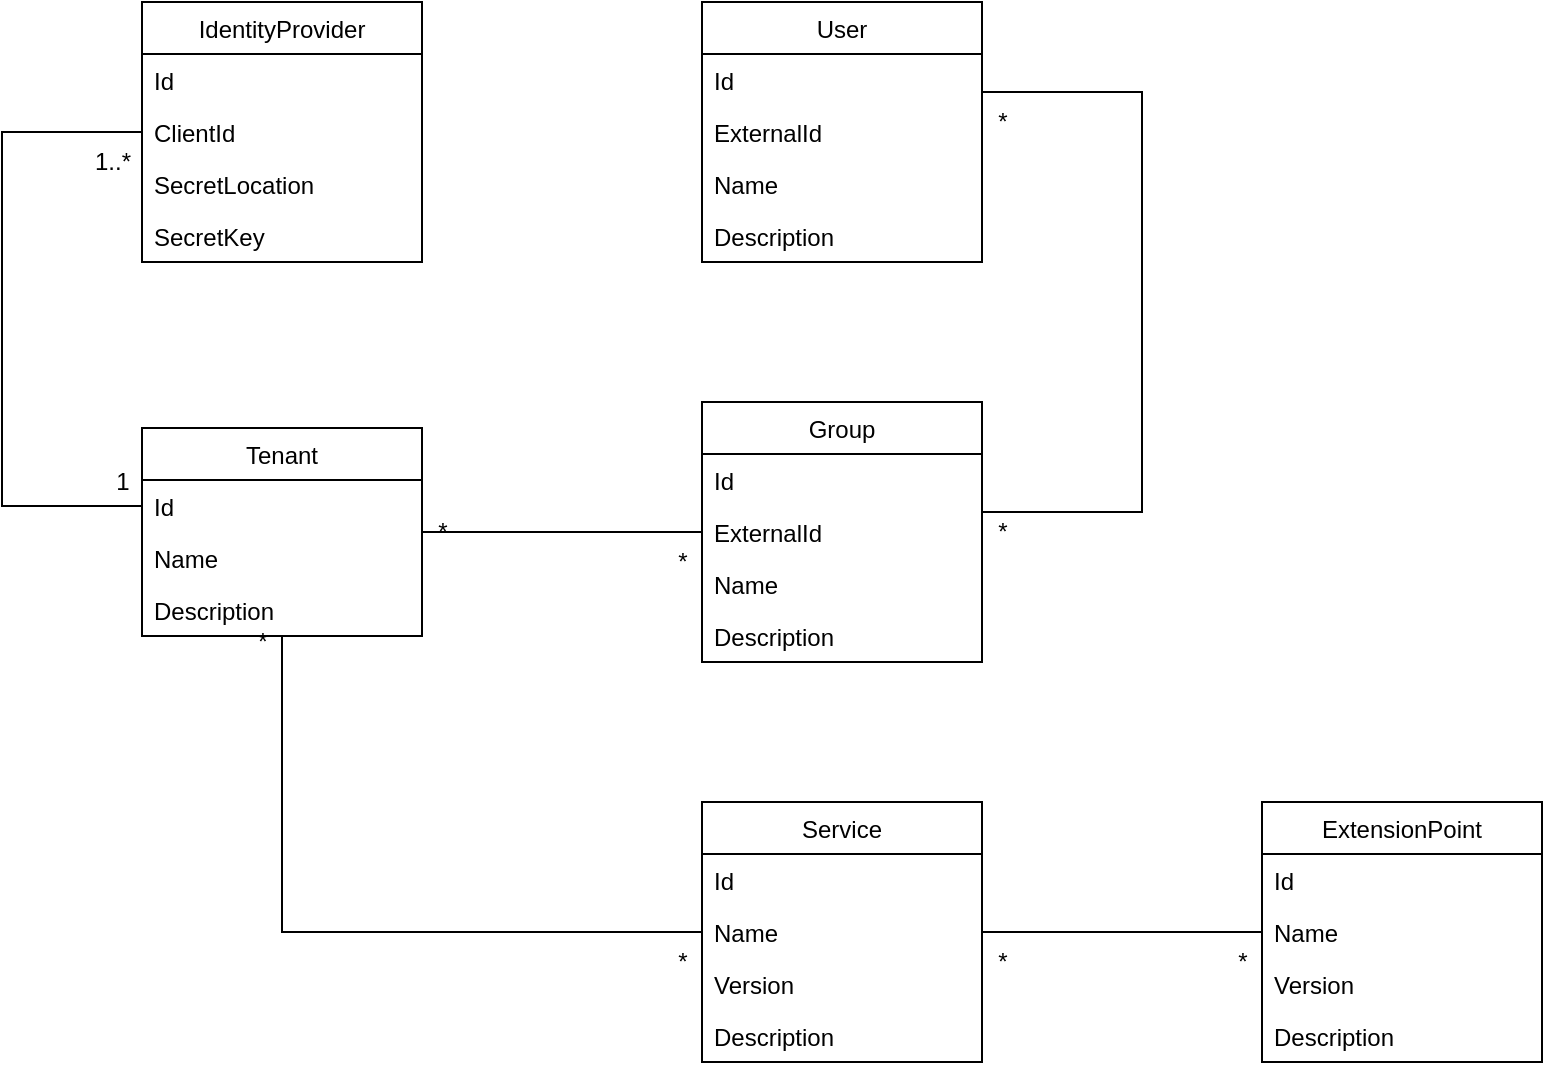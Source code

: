 <mxfile version="14.8.3" type="github">
  <diagram id="osi2iYBc9gxS-sZSW_7Z" name="Tenant Manager">
    <mxGraphModel dx="2062" dy="1122" grid="1" gridSize="10" guides="1" tooltips="1" connect="1" arrows="1" fold="1" page="1" pageScale="1" pageWidth="850" pageHeight="1100" math="0" shadow="0">
      <root>
        <mxCell id="0" />
        <mxCell id="1" parent="0" />
        <mxCell id="T4bOe-kPn4xxBbJlTrUV-41" style="edgeStyle=orthogonalEdgeStyle;rounded=0;orthogonalLoop=1;jettySize=auto;html=1;exitX=0.5;exitY=1;exitDx=0;exitDy=0;entryX=0;entryY=0.5;entryDx=0;entryDy=0;endArrow=none;endFill=0;" edge="1" parent="1" source="T4bOe-kPn4xxBbJlTrUV-1" target="T4bOe-kPn4xxBbJlTrUV-38">
          <mxGeometry relative="1" as="geometry" />
        </mxCell>
        <mxCell id="T4bOe-kPn4xxBbJlTrUV-58" style="edgeStyle=orthogonalEdgeStyle;rounded=0;orthogonalLoop=1;jettySize=auto;html=1;exitX=0;exitY=0.5;exitDx=0;exitDy=0;entryX=0;entryY=0.5;entryDx=0;entryDy=0;endArrow=none;endFill=0;" edge="1" parent="1" source="T4bOe-kPn4xxBbJlTrUV-1" target="T4bOe-kPn4xxBbJlTrUV-51">
          <mxGeometry relative="1" as="geometry">
            <Array as="points">
              <mxPoint x="50" y="412" />
              <mxPoint x="50" y="225" />
            </Array>
          </mxGeometry>
        </mxCell>
        <mxCell id="T4bOe-kPn4xxBbJlTrUV-1" value="Tenant" style="swimlane;fontStyle=0;childLayout=stackLayout;horizontal=1;startSize=26;fillColor=none;horizontalStack=0;resizeParent=1;resizeParentMax=0;resizeLast=0;collapsible=1;marginBottom=0;" vertex="1" parent="1">
          <mxGeometry x="120" y="373" width="140" height="104" as="geometry" />
        </mxCell>
        <mxCell id="T4bOe-kPn4xxBbJlTrUV-2" value="Id" style="text;strokeColor=none;fillColor=none;align=left;verticalAlign=top;spacingLeft=4;spacingRight=4;overflow=hidden;rotatable=0;points=[[0,0.5],[1,0.5]];portConstraint=eastwest;" vertex="1" parent="T4bOe-kPn4xxBbJlTrUV-1">
          <mxGeometry y="26" width="140" height="26" as="geometry" />
        </mxCell>
        <mxCell id="T4bOe-kPn4xxBbJlTrUV-6" value="Name" style="text;strokeColor=none;fillColor=none;align=left;verticalAlign=top;spacingLeft=4;spacingRight=4;overflow=hidden;rotatable=0;points=[[0,0.5],[1,0.5]];portConstraint=eastwest;" vertex="1" parent="T4bOe-kPn4xxBbJlTrUV-1">
          <mxGeometry y="52" width="140" height="26" as="geometry" />
        </mxCell>
        <mxCell id="T4bOe-kPn4xxBbJlTrUV-7" value="Description" style="text;strokeColor=none;fillColor=none;align=left;verticalAlign=top;spacingLeft=4;spacingRight=4;overflow=hidden;rotatable=0;points=[[0,0.5],[1,0.5]];portConstraint=eastwest;" vertex="1" parent="T4bOe-kPn4xxBbJlTrUV-1">
          <mxGeometry y="78" width="140" height="26" as="geometry" />
        </mxCell>
        <mxCell id="T4bOe-kPn4xxBbJlTrUV-35" style="edgeStyle=orthogonalEdgeStyle;rounded=0;orthogonalLoop=1;jettySize=auto;html=1;exitX=1;exitY=0.5;exitDx=0;exitDy=0;entryX=1;entryY=0.5;entryDx=0;entryDy=0;endArrow=none;endFill=0;" edge="1" parent="1" source="T4bOe-kPn4xxBbJlTrUV-10" target="T4bOe-kPn4xxBbJlTrUV-15">
          <mxGeometry relative="1" as="geometry">
            <Array as="points">
              <mxPoint x="620" y="415" />
              <mxPoint x="620" y="205" />
            </Array>
          </mxGeometry>
        </mxCell>
        <mxCell id="T4bOe-kPn4xxBbJlTrUV-8" value="Group" style="swimlane;fontStyle=0;childLayout=stackLayout;horizontal=1;startSize=26;fillColor=none;horizontalStack=0;resizeParent=1;resizeParentMax=0;resizeLast=0;collapsible=1;marginBottom=0;" vertex="1" parent="1">
          <mxGeometry x="400" y="360" width="140" height="130" as="geometry" />
        </mxCell>
        <mxCell id="T4bOe-kPn4xxBbJlTrUV-9" value="Id" style="text;strokeColor=none;fillColor=none;align=left;verticalAlign=top;spacingLeft=4;spacingRight=4;overflow=hidden;rotatable=0;points=[[0,0.5],[1,0.5]];portConstraint=eastwest;" vertex="1" parent="T4bOe-kPn4xxBbJlTrUV-8">
          <mxGeometry y="26" width="140" height="26" as="geometry" />
        </mxCell>
        <mxCell id="T4bOe-kPn4xxBbJlTrUV-10" value="ExternalId" style="text;strokeColor=none;fillColor=none;align=left;verticalAlign=top;spacingLeft=4;spacingRight=4;overflow=hidden;rotatable=0;points=[[0,0.5],[1,0.5]];portConstraint=eastwest;" vertex="1" parent="T4bOe-kPn4xxBbJlTrUV-8">
          <mxGeometry y="52" width="140" height="26" as="geometry" />
        </mxCell>
        <mxCell id="T4bOe-kPn4xxBbJlTrUV-11" value="Name" style="text;strokeColor=none;fillColor=none;align=left;verticalAlign=top;spacingLeft=4;spacingRight=4;overflow=hidden;rotatable=0;points=[[0,0.5],[1,0.5]];portConstraint=eastwest;" vertex="1" parent="T4bOe-kPn4xxBbJlTrUV-8">
          <mxGeometry y="78" width="140" height="26" as="geometry" />
        </mxCell>
        <mxCell id="T4bOe-kPn4xxBbJlTrUV-12" value="Description" style="text;strokeColor=none;fillColor=none;align=left;verticalAlign=top;spacingLeft=4;spacingRight=4;overflow=hidden;rotatable=0;points=[[0,0.5],[1,0.5]];portConstraint=eastwest;" vertex="1" parent="T4bOe-kPn4xxBbJlTrUV-8">
          <mxGeometry y="104" width="140" height="26" as="geometry" />
        </mxCell>
        <mxCell id="T4bOe-kPn4xxBbJlTrUV-13" value="User" style="swimlane;fontStyle=0;childLayout=stackLayout;horizontal=1;startSize=26;fillColor=none;horizontalStack=0;resizeParent=1;resizeParentMax=0;resizeLast=0;collapsible=1;marginBottom=0;" vertex="1" parent="1">
          <mxGeometry x="400" y="160" width="140" height="130" as="geometry" />
        </mxCell>
        <mxCell id="T4bOe-kPn4xxBbJlTrUV-14" value="Id" style="text;strokeColor=none;fillColor=none;align=left;verticalAlign=top;spacingLeft=4;spacingRight=4;overflow=hidden;rotatable=0;points=[[0,0.5],[1,0.5]];portConstraint=eastwest;" vertex="1" parent="T4bOe-kPn4xxBbJlTrUV-13">
          <mxGeometry y="26" width="140" height="26" as="geometry" />
        </mxCell>
        <mxCell id="T4bOe-kPn4xxBbJlTrUV-15" value="ExternalId" style="text;strokeColor=none;fillColor=none;align=left;verticalAlign=top;spacingLeft=4;spacingRight=4;overflow=hidden;rotatable=0;points=[[0,0.5],[1,0.5]];portConstraint=eastwest;" vertex="1" parent="T4bOe-kPn4xxBbJlTrUV-13">
          <mxGeometry y="52" width="140" height="26" as="geometry" />
        </mxCell>
        <mxCell id="T4bOe-kPn4xxBbJlTrUV-16" value="Name" style="text;strokeColor=none;fillColor=none;align=left;verticalAlign=top;spacingLeft=4;spacingRight=4;overflow=hidden;rotatable=0;points=[[0,0.5],[1,0.5]];portConstraint=eastwest;" vertex="1" parent="T4bOe-kPn4xxBbJlTrUV-13">
          <mxGeometry y="78" width="140" height="26" as="geometry" />
        </mxCell>
        <mxCell id="T4bOe-kPn4xxBbJlTrUV-17" value="Description" style="text;strokeColor=none;fillColor=none;align=left;verticalAlign=top;spacingLeft=4;spacingRight=4;overflow=hidden;rotatable=0;points=[[0,0.5],[1,0.5]];portConstraint=eastwest;" vertex="1" parent="T4bOe-kPn4xxBbJlTrUV-13">
          <mxGeometry y="104" width="140" height="26" as="geometry" />
        </mxCell>
        <mxCell id="T4bOe-kPn4xxBbJlTrUV-34" style="edgeStyle=orthogonalEdgeStyle;rounded=0;orthogonalLoop=1;jettySize=auto;html=1;exitX=1;exitY=0.5;exitDx=0;exitDy=0;entryX=0;entryY=0.5;entryDx=0;entryDy=0;endArrow=none;endFill=0;" edge="1" parent="1" source="T4bOe-kPn4xxBbJlTrUV-1" target="T4bOe-kPn4xxBbJlTrUV-10">
          <mxGeometry relative="1" as="geometry">
            <mxPoint x="280" y="415" as="sourcePoint" />
          </mxGeometry>
        </mxCell>
        <mxCell id="T4bOe-kPn4xxBbJlTrUV-36" value="Service" style="swimlane;fontStyle=0;childLayout=stackLayout;horizontal=1;startSize=26;fillColor=none;horizontalStack=0;resizeParent=1;resizeParentMax=0;resizeLast=0;collapsible=1;marginBottom=0;" vertex="1" parent="1">
          <mxGeometry x="400" y="560" width="140" height="130" as="geometry" />
        </mxCell>
        <mxCell id="T4bOe-kPn4xxBbJlTrUV-37" value="Id" style="text;strokeColor=none;fillColor=none;align=left;verticalAlign=top;spacingLeft=4;spacingRight=4;overflow=hidden;rotatable=0;points=[[0,0.5],[1,0.5]];portConstraint=eastwest;" vertex="1" parent="T4bOe-kPn4xxBbJlTrUV-36">
          <mxGeometry y="26" width="140" height="26" as="geometry" />
        </mxCell>
        <mxCell id="T4bOe-kPn4xxBbJlTrUV-38" value="Name" style="text;strokeColor=none;fillColor=none;align=left;verticalAlign=top;spacingLeft=4;spacingRight=4;overflow=hidden;rotatable=0;points=[[0,0.5],[1,0.5]];portConstraint=eastwest;" vertex="1" parent="T4bOe-kPn4xxBbJlTrUV-36">
          <mxGeometry y="52" width="140" height="26" as="geometry" />
        </mxCell>
        <mxCell id="T4bOe-kPn4xxBbJlTrUV-40" value="Version" style="text;strokeColor=none;fillColor=none;align=left;verticalAlign=top;spacingLeft=4;spacingRight=4;overflow=hidden;rotatable=0;points=[[0,0.5],[1,0.5]];portConstraint=eastwest;" vertex="1" parent="T4bOe-kPn4xxBbJlTrUV-36">
          <mxGeometry y="78" width="140" height="26" as="geometry" />
        </mxCell>
        <mxCell id="T4bOe-kPn4xxBbJlTrUV-39" value="Description" style="text;strokeColor=none;fillColor=none;align=left;verticalAlign=top;spacingLeft=4;spacingRight=4;overflow=hidden;rotatable=0;points=[[0,0.5],[1,0.5]];portConstraint=eastwest;" vertex="1" parent="T4bOe-kPn4xxBbJlTrUV-36">
          <mxGeometry y="104" width="140" height="26" as="geometry" />
        </mxCell>
        <mxCell id="T4bOe-kPn4xxBbJlTrUV-42" value="ExtensionPoint" style="swimlane;fontStyle=0;childLayout=stackLayout;horizontal=1;startSize=26;fillColor=none;horizontalStack=0;resizeParent=1;resizeParentMax=0;resizeLast=0;collapsible=1;marginBottom=0;" vertex="1" parent="1">
          <mxGeometry x="680" y="560" width="140" height="130" as="geometry" />
        </mxCell>
        <mxCell id="T4bOe-kPn4xxBbJlTrUV-43" value="Id" style="text;strokeColor=none;fillColor=none;align=left;verticalAlign=top;spacingLeft=4;spacingRight=4;overflow=hidden;rotatable=0;points=[[0,0.5],[1,0.5]];portConstraint=eastwest;" vertex="1" parent="T4bOe-kPn4xxBbJlTrUV-42">
          <mxGeometry y="26" width="140" height="26" as="geometry" />
        </mxCell>
        <mxCell id="T4bOe-kPn4xxBbJlTrUV-44" value="Name" style="text;strokeColor=none;fillColor=none;align=left;verticalAlign=top;spacingLeft=4;spacingRight=4;overflow=hidden;rotatable=0;points=[[0,0.5],[1,0.5]];portConstraint=eastwest;" vertex="1" parent="T4bOe-kPn4xxBbJlTrUV-42">
          <mxGeometry y="52" width="140" height="26" as="geometry" />
        </mxCell>
        <mxCell id="T4bOe-kPn4xxBbJlTrUV-47" value="Version" style="text;strokeColor=none;fillColor=none;align=left;verticalAlign=top;spacingLeft=4;spacingRight=4;overflow=hidden;rotatable=0;points=[[0,0.5],[1,0.5]];portConstraint=eastwest;" vertex="1" parent="T4bOe-kPn4xxBbJlTrUV-42">
          <mxGeometry y="78" width="140" height="26" as="geometry" />
        </mxCell>
        <mxCell id="T4bOe-kPn4xxBbJlTrUV-45" value="Description" style="text;strokeColor=none;fillColor=none;align=left;verticalAlign=top;spacingLeft=4;spacingRight=4;overflow=hidden;rotatable=0;points=[[0,0.5],[1,0.5]];portConstraint=eastwest;" vertex="1" parent="T4bOe-kPn4xxBbJlTrUV-42">
          <mxGeometry y="104" width="140" height="26" as="geometry" />
        </mxCell>
        <mxCell id="T4bOe-kPn4xxBbJlTrUV-46" style="edgeStyle=orthogonalEdgeStyle;rounded=0;orthogonalLoop=1;jettySize=auto;html=1;exitX=1;exitY=0.5;exitDx=0;exitDy=0;endArrow=none;endFill=0;entryX=0;entryY=0.5;entryDx=0;entryDy=0;" edge="1" parent="1" source="T4bOe-kPn4xxBbJlTrUV-38" target="T4bOe-kPn4xxBbJlTrUV-44">
          <mxGeometry relative="1" as="geometry">
            <mxPoint x="660" y="695" as="targetPoint" />
          </mxGeometry>
        </mxCell>
        <mxCell id="T4bOe-kPn4xxBbJlTrUV-49" value="IdentityProvider" style="swimlane;fontStyle=0;childLayout=stackLayout;horizontal=1;startSize=26;fillColor=none;horizontalStack=0;resizeParent=1;resizeParentMax=0;resizeLast=0;collapsible=1;marginBottom=0;" vertex="1" parent="1">
          <mxGeometry x="120" y="160" width="140" height="130" as="geometry" />
        </mxCell>
        <mxCell id="T4bOe-kPn4xxBbJlTrUV-50" value="Id" style="text;strokeColor=none;fillColor=none;align=left;verticalAlign=top;spacingLeft=4;spacingRight=4;overflow=hidden;rotatable=0;points=[[0,0.5],[1,0.5]];portConstraint=eastwest;" vertex="1" parent="T4bOe-kPn4xxBbJlTrUV-49">
          <mxGeometry y="26" width="140" height="26" as="geometry" />
        </mxCell>
        <mxCell id="T4bOe-kPn4xxBbJlTrUV-51" value="ClientId" style="text;strokeColor=none;fillColor=none;align=left;verticalAlign=top;spacingLeft=4;spacingRight=4;overflow=hidden;rotatable=0;points=[[0,0.5],[1,0.5]];portConstraint=eastwest;" vertex="1" parent="T4bOe-kPn4xxBbJlTrUV-49">
          <mxGeometry y="52" width="140" height="26" as="geometry" />
        </mxCell>
        <mxCell id="T4bOe-kPn4xxBbJlTrUV-52" value="SecretLocation" style="text;strokeColor=none;fillColor=none;align=left;verticalAlign=top;spacingLeft=4;spacingRight=4;overflow=hidden;rotatable=0;points=[[0,0.5],[1,0.5]];portConstraint=eastwest;" vertex="1" parent="T4bOe-kPn4xxBbJlTrUV-49">
          <mxGeometry y="78" width="140" height="26" as="geometry" />
        </mxCell>
        <mxCell id="T4bOe-kPn4xxBbJlTrUV-61" value="SecretKey" style="text;strokeColor=none;fillColor=none;align=left;verticalAlign=top;spacingLeft=4;spacingRight=4;overflow=hidden;rotatable=0;points=[[0,0.5],[1,0.5]];portConstraint=eastwest;" vertex="1" parent="T4bOe-kPn4xxBbJlTrUV-49">
          <mxGeometry y="104" width="140" height="26" as="geometry" />
        </mxCell>
        <mxCell id="T4bOe-kPn4xxBbJlTrUV-53" value="*" style="text;html=1;resizable=0;autosize=1;align=center;verticalAlign=middle;points=[];fillColor=none;strokeColor=none;rounded=0;" vertex="1" parent="1">
          <mxGeometry x="380" y="430" width="20" height="20" as="geometry" />
        </mxCell>
        <mxCell id="T4bOe-kPn4xxBbJlTrUV-54" value="*" style="text;html=1;resizable=0;autosize=1;align=center;verticalAlign=middle;points=[];fillColor=none;strokeColor=none;rounded=0;" vertex="1" parent="1">
          <mxGeometry x="260" y="415" width="20" height="20" as="geometry" />
        </mxCell>
        <mxCell id="T4bOe-kPn4xxBbJlTrUV-55" value="*" style="text;html=1;resizable=0;autosize=1;align=center;verticalAlign=middle;points=[];fillColor=none;strokeColor=none;rounded=0;" vertex="1" parent="1">
          <mxGeometry x="540" y="415" width="20" height="20" as="geometry" />
        </mxCell>
        <mxCell id="T4bOe-kPn4xxBbJlTrUV-56" value="*" style="text;html=1;resizable=0;autosize=1;align=center;verticalAlign=middle;points=[];fillColor=none;strokeColor=none;rounded=0;" vertex="1" parent="1">
          <mxGeometry x="540" y="210" width="20" height="20" as="geometry" />
        </mxCell>
        <mxCell id="T4bOe-kPn4xxBbJlTrUV-59" value="1" style="text;html=1;resizable=0;autosize=1;align=center;verticalAlign=middle;points=[];fillColor=none;strokeColor=none;rounded=0;" vertex="1" parent="1">
          <mxGeometry x="100" y="390" width="20" height="20" as="geometry" />
        </mxCell>
        <mxCell id="T4bOe-kPn4xxBbJlTrUV-60" value="1..*" style="text;html=1;resizable=0;autosize=1;align=center;verticalAlign=middle;points=[];fillColor=none;strokeColor=none;rounded=0;" vertex="1" parent="1">
          <mxGeometry x="90" y="230" width="30" height="20" as="geometry" />
        </mxCell>
        <mxCell id="T4bOe-kPn4xxBbJlTrUV-62" value="*" style="text;html=1;resizable=0;autosize=1;align=center;verticalAlign=middle;points=[];fillColor=none;strokeColor=none;rounded=0;" vertex="1" parent="1">
          <mxGeometry x="170" y="470" width="20" height="20" as="geometry" />
        </mxCell>
        <mxCell id="T4bOe-kPn4xxBbJlTrUV-63" value="*" style="text;html=1;resizable=0;autosize=1;align=center;verticalAlign=middle;points=[];fillColor=none;strokeColor=none;rounded=0;" vertex="1" parent="1">
          <mxGeometry x="380" y="630" width="20" height="20" as="geometry" />
        </mxCell>
        <mxCell id="T4bOe-kPn4xxBbJlTrUV-64" value="*" style="text;html=1;resizable=0;autosize=1;align=center;verticalAlign=middle;points=[];fillColor=none;strokeColor=none;rounded=0;" vertex="1" parent="1">
          <mxGeometry x="540" y="630" width="20" height="20" as="geometry" />
        </mxCell>
        <mxCell id="T4bOe-kPn4xxBbJlTrUV-65" value="*" style="text;html=1;resizable=0;autosize=1;align=center;verticalAlign=middle;points=[];fillColor=none;strokeColor=none;rounded=0;" vertex="1" parent="1">
          <mxGeometry x="660" y="630" width="20" height="20" as="geometry" />
        </mxCell>
      </root>
    </mxGraphModel>
  </diagram>
</mxfile>

